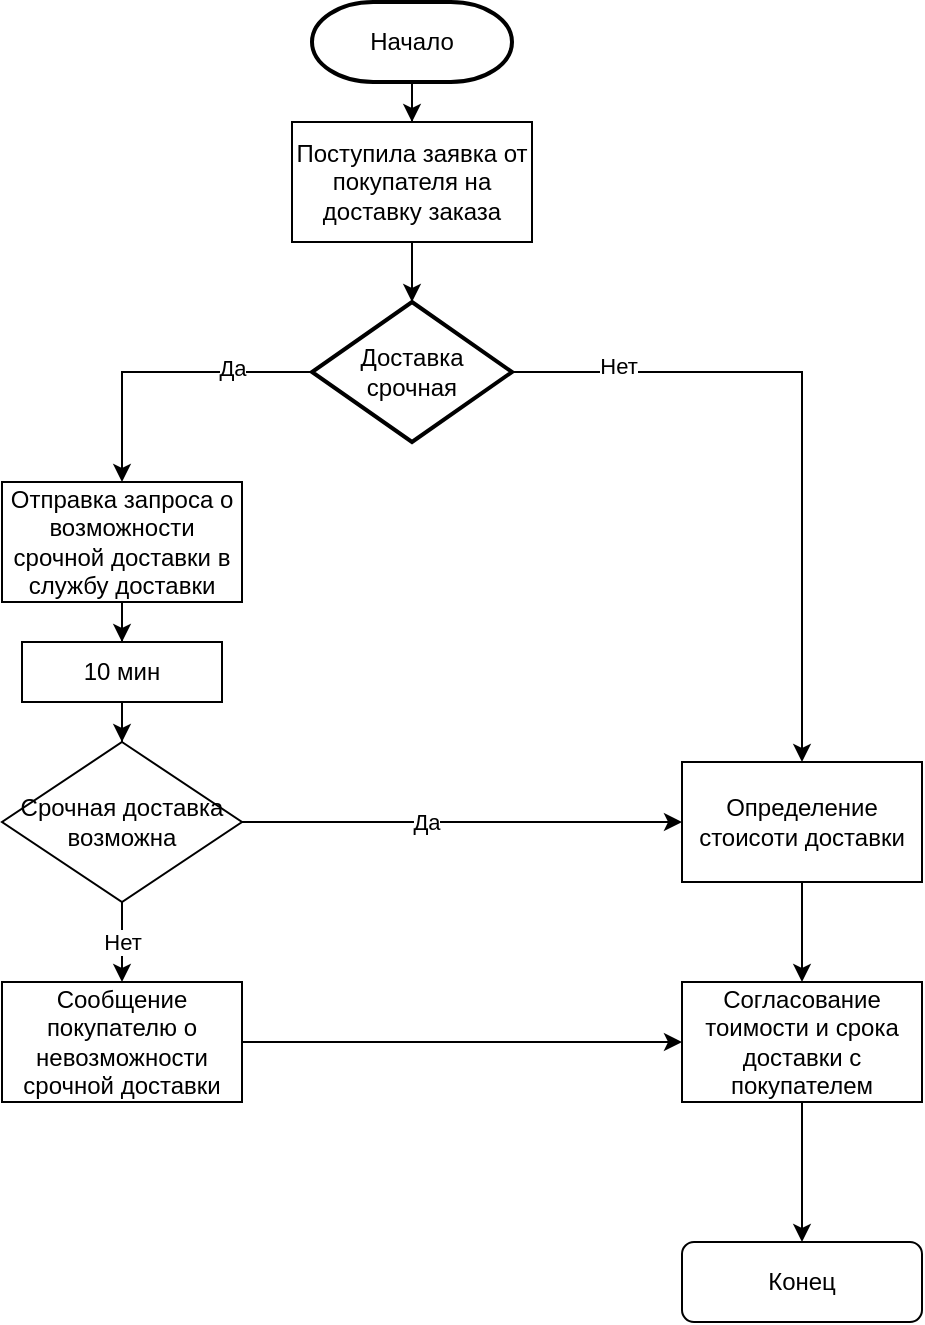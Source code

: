 <mxfile version="22.1.4" type="device">
  <diagram name="Страница — 1" id="7-QWy6NEsp13r10-RL2v">
    <mxGraphModel dx="1432" dy="837" grid="1" gridSize="10" guides="1" tooltips="1" connect="1" arrows="1" fold="1" page="1" pageScale="1" pageWidth="850" pageHeight="1100" math="0" shadow="0">
      <root>
        <mxCell id="0" />
        <mxCell id="1" parent="0" />
        <mxCell id="zSxRFO465KeBNF3K5odk-3" style="edgeStyle=orthogonalEdgeStyle;rounded=0;orthogonalLoop=1;jettySize=auto;html=1;entryX=0.5;entryY=0;entryDx=0;entryDy=0;" edge="1" parent="1" source="zSxRFO465KeBNF3K5odk-1" target="zSxRFO465KeBNF3K5odk-2">
          <mxGeometry relative="1" as="geometry" />
        </mxCell>
        <mxCell id="zSxRFO465KeBNF3K5odk-1" value="Начало" style="strokeWidth=2;html=1;shape=mxgraph.flowchart.terminator;whiteSpace=wrap;" vertex="1" parent="1">
          <mxGeometry x="375" y="50" width="100" height="40" as="geometry" />
        </mxCell>
        <mxCell id="zSxRFO465KeBNF3K5odk-2" value="Поступила заявка от покупателя на доставку заказа" style="rounded=0;whiteSpace=wrap;html=1;" vertex="1" parent="1">
          <mxGeometry x="365" y="110" width="120" height="60" as="geometry" />
        </mxCell>
        <mxCell id="zSxRFO465KeBNF3K5odk-13" style="edgeStyle=orthogonalEdgeStyle;rounded=0;orthogonalLoop=1;jettySize=auto;html=1;" edge="1" parent="1" source="zSxRFO465KeBNF3K5odk-4" target="zSxRFO465KeBNF3K5odk-8">
          <mxGeometry relative="1" as="geometry" />
        </mxCell>
        <mxCell id="zSxRFO465KeBNF3K5odk-18" value="Да&lt;br&gt;" style="edgeLabel;html=1;align=center;verticalAlign=middle;resizable=0;points=[];" vertex="1" connectable="0" parent="zSxRFO465KeBNF3K5odk-13">
          <mxGeometry x="-0.467" y="-2" relative="1" as="geometry">
            <mxPoint as="offset" />
          </mxGeometry>
        </mxCell>
        <mxCell id="zSxRFO465KeBNF3K5odk-19" style="edgeStyle=orthogonalEdgeStyle;rounded=0;orthogonalLoop=1;jettySize=auto;html=1;" edge="1" parent="1" source="zSxRFO465KeBNF3K5odk-4" target="zSxRFO465KeBNF3K5odk-6">
          <mxGeometry relative="1" as="geometry" />
        </mxCell>
        <mxCell id="zSxRFO465KeBNF3K5odk-20" value="Нет&lt;br&gt;" style="edgeLabel;html=1;align=center;verticalAlign=middle;resizable=0;points=[];" vertex="1" connectable="0" parent="zSxRFO465KeBNF3K5odk-19">
          <mxGeometry x="-0.688" y="3" relative="1" as="geometry">
            <mxPoint as="offset" />
          </mxGeometry>
        </mxCell>
        <mxCell id="zSxRFO465KeBNF3K5odk-4" value="Доставка срочная" style="strokeWidth=2;html=1;shape=mxgraph.flowchart.decision;whiteSpace=wrap;" vertex="1" parent="1">
          <mxGeometry x="375" y="200" width="100" height="70" as="geometry" />
        </mxCell>
        <mxCell id="zSxRFO465KeBNF3K5odk-5" style="edgeStyle=orthogonalEdgeStyle;rounded=0;orthogonalLoop=1;jettySize=auto;html=1;entryX=0.5;entryY=0;entryDx=0;entryDy=0;entryPerimeter=0;" edge="1" parent="1" source="zSxRFO465KeBNF3K5odk-2" target="zSxRFO465KeBNF3K5odk-4">
          <mxGeometry relative="1" as="geometry" />
        </mxCell>
        <mxCell id="zSxRFO465KeBNF3K5odk-24" style="edgeStyle=orthogonalEdgeStyle;rounded=0;orthogonalLoop=1;jettySize=auto;html=1;entryX=0.5;entryY=0;entryDx=0;entryDy=0;" edge="1" parent="1" source="zSxRFO465KeBNF3K5odk-6" target="zSxRFO465KeBNF3K5odk-7">
          <mxGeometry relative="1" as="geometry" />
        </mxCell>
        <mxCell id="zSxRFO465KeBNF3K5odk-6" value="Определение стоисоти доставки" style="rounded=0;whiteSpace=wrap;html=1;" vertex="1" parent="1">
          <mxGeometry x="560" y="430" width="120" height="60" as="geometry" />
        </mxCell>
        <mxCell id="zSxRFO465KeBNF3K5odk-25" style="edgeStyle=orthogonalEdgeStyle;rounded=0;orthogonalLoop=1;jettySize=auto;html=1;entryX=0.5;entryY=0;entryDx=0;entryDy=0;" edge="1" parent="1" source="zSxRFO465KeBNF3K5odk-7" target="zSxRFO465KeBNF3K5odk-12">
          <mxGeometry relative="1" as="geometry" />
        </mxCell>
        <mxCell id="zSxRFO465KeBNF3K5odk-7" value="Согласование тоимости и срока доставки с покупателем" style="rounded=0;whiteSpace=wrap;html=1;" vertex="1" parent="1">
          <mxGeometry x="560" y="540" width="120" height="60" as="geometry" />
        </mxCell>
        <mxCell id="zSxRFO465KeBNF3K5odk-14" style="edgeStyle=orthogonalEdgeStyle;rounded=0;orthogonalLoop=1;jettySize=auto;html=1;entryX=0.5;entryY=0;entryDx=0;entryDy=0;" edge="1" parent="1" source="zSxRFO465KeBNF3K5odk-8" target="zSxRFO465KeBNF3K5odk-9">
          <mxGeometry relative="1" as="geometry" />
        </mxCell>
        <mxCell id="zSxRFO465KeBNF3K5odk-8" value="Отправка запроса о возможности срочной доставки в службу доставки" style="rounded=0;whiteSpace=wrap;html=1;" vertex="1" parent="1">
          <mxGeometry x="220" y="290" width="120" height="60" as="geometry" />
        </mxCell>
        <mxCell id="zSxRFO465KeBNF3K5odk-15" style="edgeStyle=orthogonalEdgeStyle;rounded=0;orthogonalLoop=1;jettySize=auto;html=1;entryX=0.5;entryY=0;entryDx=0;entryDy=0;" edge="1" parent="1" source="zSxRFO465KeBNF3K5odk-9" target="zSxRFO465KeBNF3K5odk-10">
          <mxGeometry relative="1" as="geometry" />
        </mxCell>
        <mxCell id="zSxRFO465KeBNF3K5odk-9" value="10 мин" style="rounded=0;whiteSpace=wrap;html=1;" vertex="1" parent="1">
          <mxGeometry x="230" y="370" width="100" height="30" as="geometry" />
        </mxCell>
        <mxCell id="zSxRFO465KeBNF3K5odk-16" style="edgeStyle=orthogonalEdgeStyle;rounded=0;orthogonalLoop=1;jettySize=auto;html=1;entryX=0;entryY=0.5;entryDx=0;entryDy=0;" edge="1" parent="1" source="zSxRFO465KeBNF3K5odk-10" target="zSxRFO465KeBNF3K5odk-6">
          <mxGeometry relative="1" as="geometry" />
        </mxCell>
        <mxCell id="zSxRFO465KeBNF3K5odk-17" value="Да&lt;br&gt;" style="edgeLabel;html=1;align=center;verticalAlign=middle;resizable=0;points=[];" vertex="1" connectable="0" parent="zSxRFO465KeBNF3K5odk-16">
          <mxGeometry x="-0.164" relative="1" as="geometry">
            <mxPoint as="offset" />
          </mxGeometry>
        </mxCell>
        <mxCell id="zSxRFO465KeBNF3K5odk-21" style="edgeStyle=orthogonalEdgeStyle;rounded=0;orthogonalLoop=1;jettySize=auto;html=1;exitX=0.5;exitY=1;exitDx=0;exitDy=0;entryX=0.5;entryY=0;entryDx=0;entryDy=0;" edge="1" parent="1" source="zSxRFO465KeBNF3K5odk-10" target="zSxRFO465KeBNF3K5odk-11">
          <mxGeometry relative="1" as="geometry" />
        </mxCell>
        <mxCell id="zSxRFO465KeBNF3K5odk-22" value="Нет" style="edgeLabel;html=1;align=center;verticalAlign=middle;resizable=0;points=[];" vertex="1" connectable="0" parent="zSxRFO465KeBNF3K5odk-21">
          <mxGeometry relative="1" as="geometry">
            <mxPoint as="offset" />
          </mxGeometry>
        </mxCell>
        <mxCell id="zSxRFO465KeBNF3K5odk-10" value="Срочная доставка возможна" style="rhombus;whiteSpace=wrap;html=1;" vertex="1" parent="1">
          <mxGeometry x="220" y="420" width="120" height="80" as="geometry" />
        </mxCell>
        <mxCell id="zSxRFO465KeBNF3K5odk-23" style="edgeStyle=orthogonalEdgeStyle;rounded=0;orthogonalLoop=1;jettySize=auto;html=1;" edge="1" parent="1" source="zSxRFO465KeBNF3K5odk-11" target="zSxRFO465KeBNF3K5odk-7">
          <mxGeometry relative="1" as="geometry" />
        </mxCell>
        <mxCell id="zSxRFO465KeBNF3K5odk-11" value="Сообщение покупателю о невозможности срочной доставки" style="rounded=0;whiteSpace=wrap;html=1;" vertex="1" parent="1">
          <mxGeometry x="220" y="540" width="120" height="60" as="geometry" />
        </mxCell>
        <mxCell id="zSxRFO465KeBNF3K5odk-12" value="Конец" style="rounded=1;whiteSpace=wrap;html=1;" vertex="1" parent="1">
          <mxGeometry x="560" y="670" width="120" height="40" as="geometry" />
        </mxCell>
      </root>
    </mxGraphModel>
  </diagram>
</mxfile>
